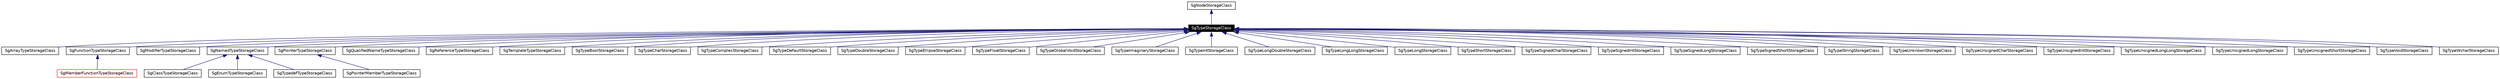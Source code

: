 digraph G
{
  edge [fontname="Helvetica",fontsize=10,labelfontname="Helvetica",labelfontsize=10];
  node [fontname="Helvetica",fontsize=10,shape=record];
  Node1 [label="SgTypeStorageClass",height=0.2,width=0.4,color="white", fillcolor="black", style="filled" fontcolor="white"];
  Node2 -> Node1 [dir=back,color="midnightblue",fontsize=10,style="solid",fontname="Helvetica"];
  Node2 [label="SgNodeStorageClass",height=0.2,width=0.4,color="black",URL="$classSgNodeStorageClass.html"];
  Node1 -> Node3 [dir=back,color="midnightblue",fontsize=10,style="solid",fontname="Helvetica"];
  Node3 [label="SgArrayTypeStorageClass",height=0.2,width=0.4,color="black",URL="$classSgArrayTypeStorageClass.html"];
  Node1 -> Node4 [dir=back,color="midnightblue",fontsize=10,style="solid",fontname="Helvetica"];
  Node4 [label="SgFunctionTypeStorageClass",height=0.2,width=0.4,color="black",URL="$classSgFunctionTypeStorageClass.html"];
  Node4 -> Node5 [dir=back,color="midnightblue",fontsize=10,style="solid",fontname="Helvetica"];
  Node5 [label="SgMemberFunctionTypeStorageClass",height=0.2,width=0.4,color="red",URL="$classSgMemberFunctionTypeStorageClass.html"];
  Node1 -> Node6 [dir=back,color="midnightblue",fontsize=10,style="solid",fontname="Helvetica"];
  Node6 [label="SgModifierTypeStorageClass",height=0.2,width=0.4,color="black",URL="$classSgModifierTypeStorageClass.html"];
  Node1 -> Node7 [dir=back,color="midnightblue",fontsize=10,style="solid",fontname="Helvetica"];
  Node7 [label="SgNamedTypeStorageClass",height=0.2,width=0.4,color="black",URL="$classSgNamedTypeStorageClass.html"];
  Node7 -> Node8 [dir=back,color="midnightblue",fontsize=10,style="solid",fontname="Helvetica"];
  Node8 [label="SgClassTypeStorageClass",height=0.2,width=0.4,color="black",URL="$classSgClassTypeStorageClass.html"];
  Node7 -> Node9 [dir=back,color="midnightblue",fontsize=10,style="solid",fontname="Helvetica"];
  Node9 [label="SgEnumTypeStorageClass",height=0.2,width=0.4,color="black",URL="$classSgEnumTypeStorageClass.html"];
  Node7 -> Node10 [dir=back,color="midnightblue",fontsize=10,style="solid",fontname="Helvetica"];
  Node10 [label="SgTypedefTypeStorageClass",height=0.2,width=0.4,color="black",URL="$classSgTypedefTypeStorageClass.html"];
  Node1 -> Node11 [dir=back,color="midnightblue",fontsize=10,style="solid",fontname="Helvetica"];
  Node11 [label="SgPointerTypeStorageClass",height=0.2,width=0.4,color="black",URL="$classSgPointerTypeStorageClass.html"];
  Node11 -> Node12 [dir=back,color="midnightblue",fontsize=10,style="solid",fontname="Helvetica"];
  Node12 [label="SgPointerMemberTypeStorageClass",height=0.2,width=0.4,color="black",URL="$classSgPointerMemberTypeStorageClass.html"];
  Node1 -> Node13 [dir=back,color="midnightblue",fontsize=10,style="solid",fontname="Helvetica"];
  Node13 [label="SgQualifiedNameTypeStorageClass",height=0.2,width=0.4,color="black",URL="$classSgQualifiedNameTypeStorageClass.html"];
  Node1 -> Node14 [dir=back,color="midnightblue",fontsize=10,style="solid",fontname="Helvetica"];
  Node14 [label="SgReferenceTypeStorageClass",height=0.2,width=0.4,color="black",URL="$classSgReferenceTypeStorageClass.html"];
  Node1 -> Node15 [dir=back,color="midnightblue",fontsize=10,style="solid",fontname="Helvetica"];
  Node15 [label="SgTemplateTypeStorageClass",height=0.2,width=0.4,color="black",URL="$classSgTemplateTypeStorageClass.html"];
  Node1 -> Node16 [dir=back,color="midnightblue",fontsize=10,style="solid",fontname="Helvetica"];
  Node16 [label="SgTypeBoolStorageClass",height=0.2,width=0.4,color="black",URL="$classSgTypeBoolStorageClass.html"];
  Node1 -> Node17 [dir=back,color="midnightblue",fontsize=10,style="solid",fontname="Helvetica"];
  Node17 [label="SgTypeCharStorageClass",height=0.2,width=0.4,color="black",URL="$classSgTypeCharStorageClass.html"];
  Node1 -> Node18 [dir=back,color="midnightblue",fontsize=10,style="solid",fontname="Helvetica"];
  Node18 [label="SgTypeComplexStorageClass",height=0.2,width=0.4,color="black",URL="$classSgTypeComplexStorageClass.html"];
  Node1 -> Node19 [dir=back,color="midnightblue",fontsize=10,style="solid",fontname="Helvetica"];
  Node19 [label="SgTypeDefaultStorageClass",height=0.2,width=0.4,color="black",URL="$classSgTypeDefaultStorageClass.html"];
  Node1 -> Node20 [dir=back,color="midnightblue",fontsize=10,style="solid",fontname="Helvetica"];
  Node20 [label="SgTypeDoubleStorageClass",height=0.2,width=0.4,color="black",URL="$classSgTypeDoubleStorageClass.html"];
  Node1 -> Node21 [dir=back,color="midnightblue",fontsize=10,style="solid",fontname="Helvetica"];
  Node21 [label="SgTypeEllipseStorageClass",height=0.2,width=0.4,color="black",URL="$classSgTypeEllipseStorageClass.html"];
  Node1 -> Node22 [dir=back,color="midnightblue",fontsize=10,style="solid",fontname="Helvetica"];
  Node22 [label="SgTypeFloatStorageClass",height=0.2,width=0.4,color="black",URL="$classSgTypeFloatStorageClass.html"];
  Node1 -> Node23 [dir=back,color="midnightblue",fontsize=10,style="solid",fontname="Helvetica"];
  Node23 [label="SgTypeGlobalVoidStorageClass",height=0.2,width=0.4,color="black",URL="$classSgTypeGlobalVoidStorageClass.html"];
  Node1 -> Node24 [dir=back,color="midnightblue",fontsize=10,style="solid",fontname="Helvetica"];
  Node24 [label="SgTypeImaginaryStorageClass",height=0.2,width=0.4,color="black",URL="$classSgTypeImaginaryStorageClass.html"];
  Node1 -> Node25 [dir=back,color="midnightblue",fontsize=10,style="solid",fontname="Helvetica"];
  Node25 [label="SgTypeIntStorageClass",height=0.2,width=0.4,color="black",URL="$classSgTypeIntStorageClass.html"];
  Node1 -> Node26 [dir=back,color="midnightblue",fontsize=10,style="solid",fontname="Helvetica"];
  Node26 [label="SgTypeLongDoubleStorageClass",height=0.2,width=0.4,color="black",URL="$classSgTypeLongDoubleStorageClass.html"];
  Node1 -> Node27 [dir=back,color="midnightblue",fontsize=10,style="solid",fontname="Helvetica"];
  Node27 [label="SgTypeLongLongStorageClass",height=0.2,width=0.4,color="black",URL="$classSgTypeLongLongStorageClass.html"];
  Node1 -> Node28 [dir=back,color="midnightblue",fontsize=10,style="solid",fontname="Helvetica"];
  Node28 [label="SgTypeLongStorageClass",height=0.2,width=0.4,color="black",URL="$classSgTypeLongStorageClass.html"];
  Node1 -> Node29 [dir=back,color="midnightblue",fontsize=10,style="solid",fontname="Helvetica"];
  Node29 [label="SgTypeShortStorageClass",height=0.2,width=0.4,color="black",URL="$classSgTypeShortStorageClass.html"];
  Node1 -> Node30 [dir=back,color="midnightblue",fontsize=10,style="solid",fontname="Helvetica"];
  Node30 [label="SgTypeSignedCharStorageClass",height=0.2,width=0.4,color="black",URL="$classSgTypeSignedCharStorageClass.html"];
  Node1 -> Node31 [dir=back,color="midnightblue",fontsize=10,style="solid",fontname="Helvetica"];
  Node31 [label="SgTypeSignedIntStorageClass",height=0.2,width=0.4,color="black",URL="$classSgTypeSignedIntStorageClass.html"];
  Node1 -> Node32 [dir=back,color="midnightblue",fontsize=10,style="solid",fontname="Helvetica"];
  Node32 [label="SgTypeSignedLongStorageClass",height=0.2,width=0.4,color="black",URL="$classSgTypeSignedLongStorageClass.html"];
  Node1 -> Node33 [dir=back,color="midnightblue",fontsize=10,style="solid",fontname="Helvetica"];
  Node33 [label="SgTypeSignedShortStorageClass",height=0.2,width=0.4,color="black",URL="$classSgTypeSignedShortStorageClass.html"];
  Node1 -> Node34 [dir=back,color="midnightblue",fontsize=10,style="solid",fontname="Helvetica"];
  Node34 [label="SgTypeStringStorageClass",height=0.2,width=0.4,color="black",URL="$classSgTypeStringStorageClass.html"];
  Node1 -> Node35 [dir=back,color="midnightblue",fontsize=10,style="solid",fontname="Helvetica"];
  Node35 [label="SgTypeUnknownStorageClass",height=0.2,width=0.4,color="black",URL="$classSgTypeUnknownStorageClass.html"];
  Node1 -> Node36 [dir=back,color="midnightblue",fontsize=10,style="solid",fontname="Helvetica"];
  Node36 [label="SgTypeUnsignedCharStorageClass",height=0.2,width=0.4,color="black",URL="$classSgTypeUnsignedCharStorageClass.html"];
  Node1 -> Node37 [dir=back,color="midnightblue",fontsize=10,style="solid",fontname="Helvetica"];
  Node37 [label="SgTypeUnsignedIntStorageClass",height=0.2,width=0.4,color="black",URL="$classSgTypeUnsignedIntStorageClass.html"];
  Node1 -> Node38 [dir=back,color="midnightblue",fontsize=10,style="solid",fontname="Helvetica"];
  Node38 [label="SgTypeUnsignedLongLongStorageClass",height=0.2,width=0.4,color="black",URL="$classSgTypeUnsignedLongLongStorageClass.html"];
  Node1 -> Node39 [dir=back,color="midnightblue",fontsize=10,style="solid",fontname="Helvetica"];
  Node39 [label="SgTypeUnsignedLongStorageClass",height=0.2,width=0.4,color="black",URL="$classSgTypeUnsignedLongStorageClass.html"];
  Node1 -> Node40 [dir=back,color="midnightblue",fontsize=10,style="solid",fontname="Helvetica"];
  Node40 [label="SgTypeUnsignedShortStorageClass",height=0.2,width=0.4,color="black",URL="$classSgTypeUnsignedShortStorageClass.html"];
  Node1 -> Node41 [dir=back,color="midnightblue",fontsize=10,style="solid",fontname="Helvetica"];
  Node41 [label="SgTypeVoidStorageClass",height=0.2,width=0.4,color="black",URL="$classSgTypeVoidStorageClass.html"];
  Node1 -> Node42 [dir=back,color="midnightblue",fontsize=10,style="solid",fontname="Helvetica"];
  Node42 [label="SgTypeWcharStorageClass",height=0.2,width=0.4,color="black",URL="$classSgTypeWcharStorageClass.html"];
}
